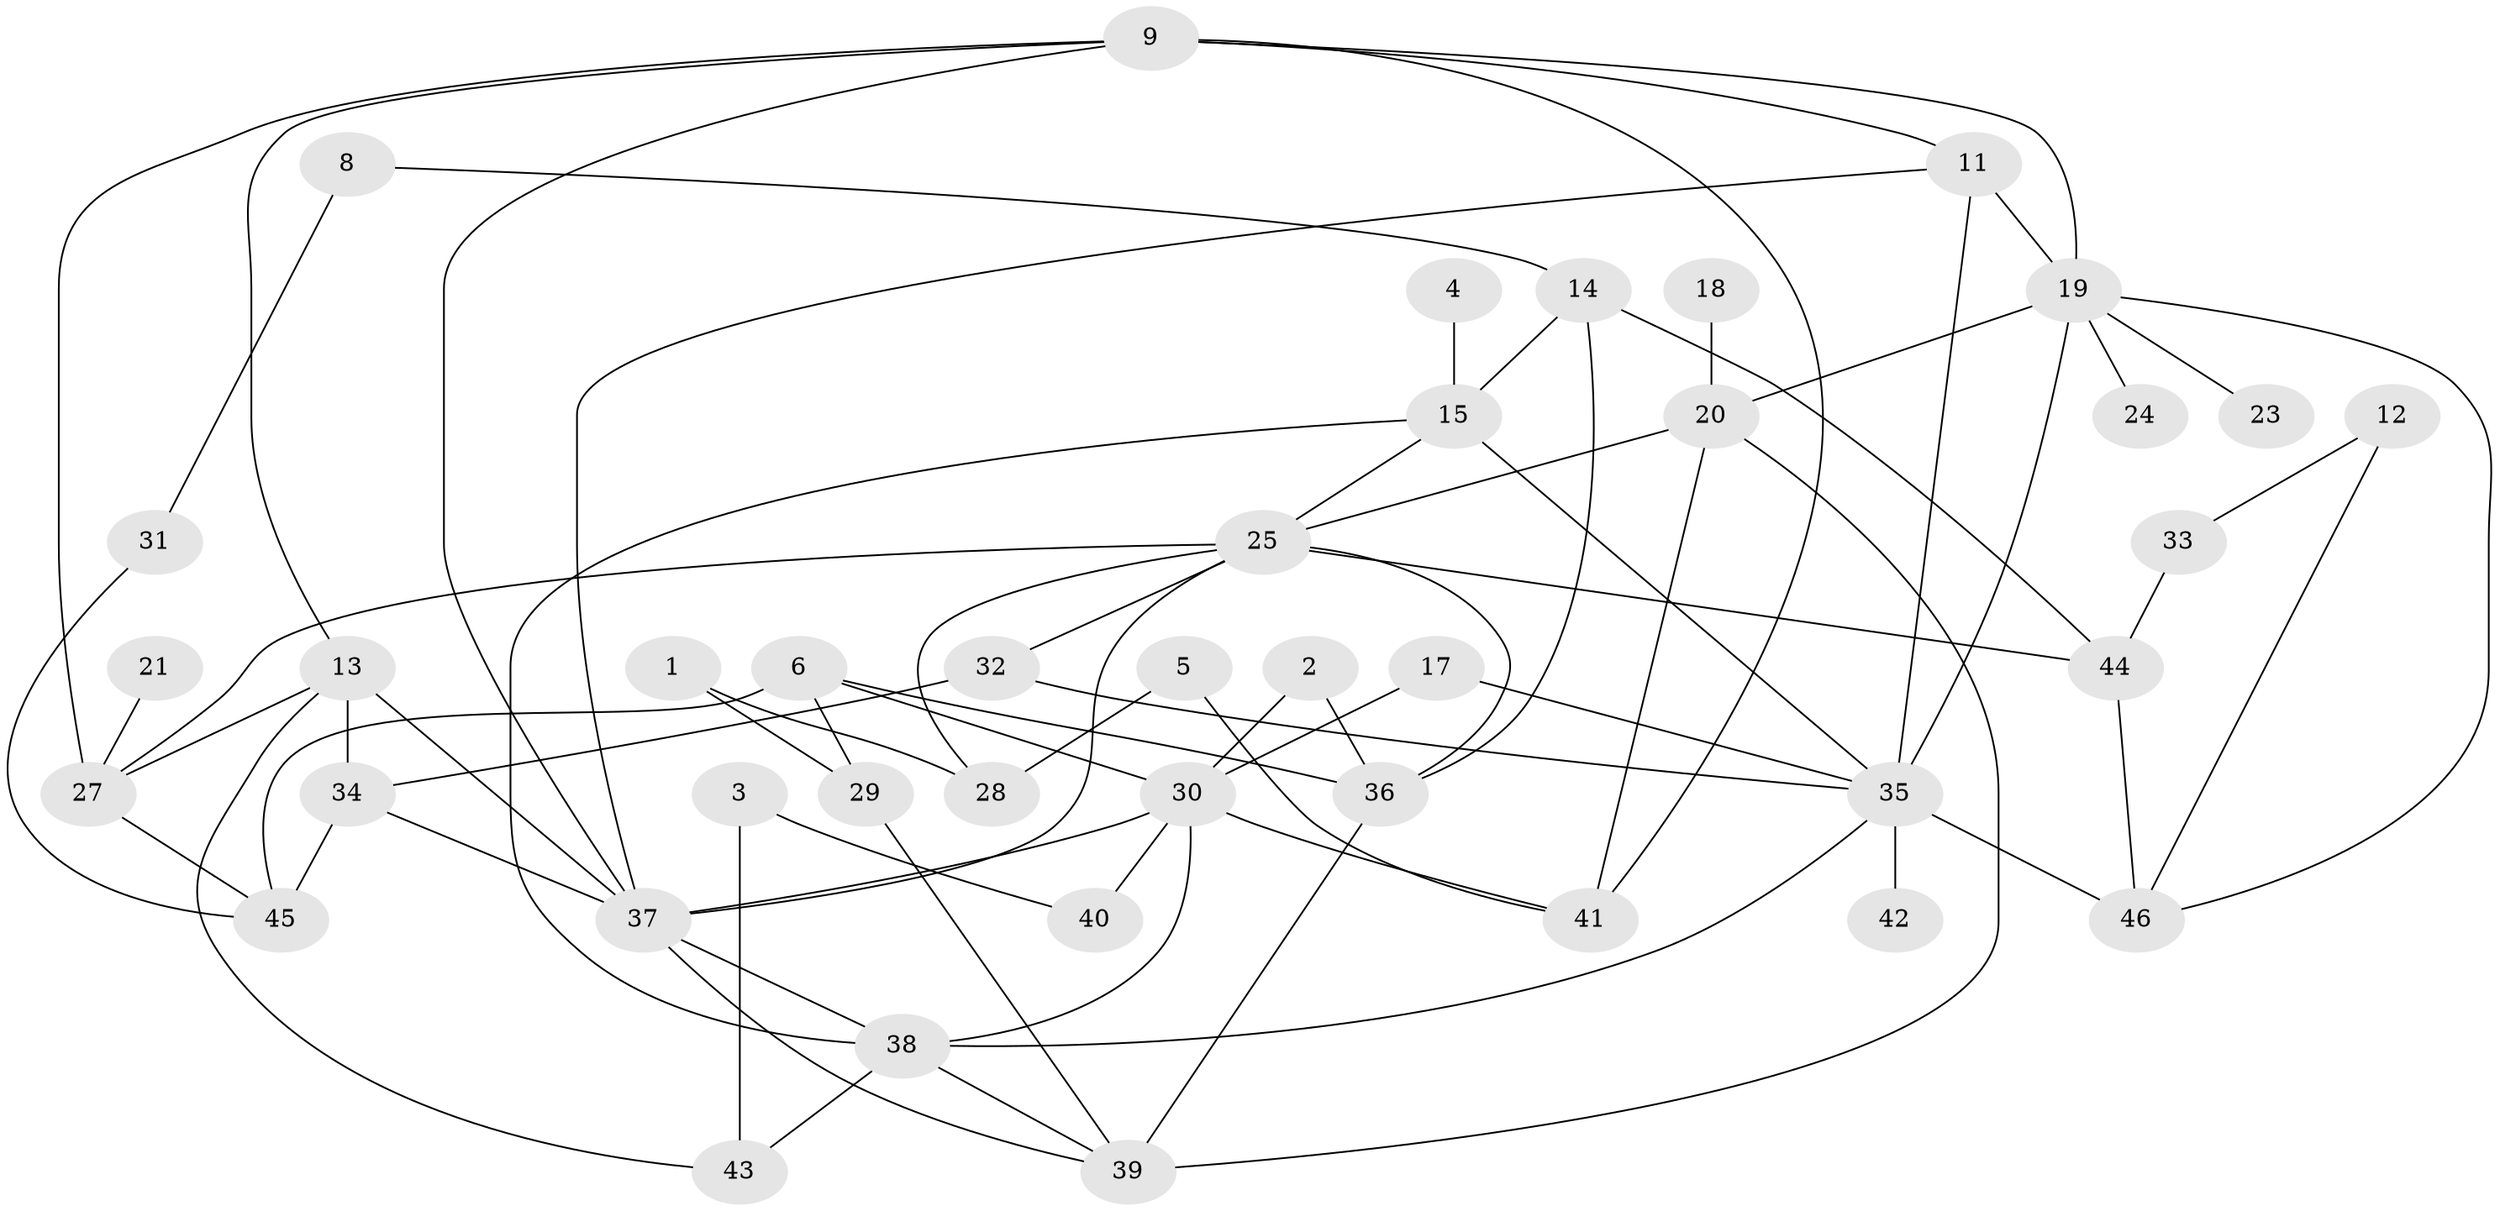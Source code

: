// original degree distribution, {1: 0.15384615384615385, 3: 0.24175824175824176, 4: 0.17582417582417584, 2: 0.2857142857142857, 5: 0.054945054945054944, 0: 0.04395604395604396, 7: 0.01098901098901099, 6: 0.03296703296703297}
// Generated by graph-tools (version 1.1) at 2025/49/03/09/25 03:49:15]
// undirected, 41 vertices, 75 edges
graph export_dot {
graph [start="1"]
  node [color=gray90,style=filled];
  1;
  2;
  3;
  4;
  5;
  6;
  8;
  9;
  11;
  12;
  13;
  14;
  15;
  17;
  18;
  19;
  20;
  21;
  23;
  24;
  25;
  27;
  28;
  29;
  30;
  31;
  32;
  33;
  34;
  35;
  36;
  37;
  38;
  39;
  40;
  41;
  42;
  43;
  44;
  45;
  46;
  1 -- 28 [weight=1.0];
  1 -- 29 [weight=2.0];
  2 -- 30 [weight=1.0];
  2 -- 36 [weight=1.0];
  3 -- 40 [weight=1.0];
  3 -- 43 [weight=1.0];
  4 -- 15 [weight=1.0];
  5 -- 28 [weight=1.0];
  5 -- 41 [weight=1.0];
  6 -- 29 [weight=1.0];
  6 -- 30 [weight=1.0];
  6 -- 36 [weight=1.0];
  6 -- 45 [weight=1.0];
  8 -- 14 [weight=1.0];
  8 -- 31 [weight=1.0];
  9 -- 11 [weight=1.0];
  9 -- 13 [weight=1.0];
  9 -- 19 [weight=1.0];
  9 -- 27 [weight=1.0];
  9 -- 37 [weight=1.0];
  9 -- 41 [weight=1.0];
  11 -- 19 [weight=1.0];
  11 -- 35 [weight=1.0];
  11 -- 37 [weight=1.0];
  12 -- 33 [weight=1.0];
  12 -- 46 [weight=1.0];
  13 -- 27 [weight=1.0];
  13 -- 34 [weight=1.0];
  13 -- 37 [weight=1.0];
  13 -- 43 [weight=1.0];
  14 -- 15 [weight=1.0];
  14 -- 36 [weight=1.0];
  14 -- 44 [weight=1.0];
  15 -- 25 [weight=1.0];
  15 -- 35 [weight=1.0];
  15 -- 38 [weight=1.0];
  17 -- 30 [weight=1.0];
  17 -- 35 [weight=1.0];
  18 -- 20 [weight=1.0];
  19 -- 20 [weight=1.0];
  19 -- 23 [weight=1.0];
  19 -- 24 [weight=1.0];
  19 -- 35 [weight=1.0];
  19 -- 46 [weight=1.0];
  20 -- 25 [weight=1.0];
  20 -- 39 [weight=2.0];
  20 -- 41 [weight=1.0];
  21 -- 27 [weight=1.0];
  25 -- 27 [weight=1.0];
  25 -- 28 [weight=1.0];
  25 -- 32 [weight=1.0];
  25 -- 36 [weight=1.0];
  25 -- 37 [weight=1.0];
  25 -- 44 [weight=1.0];
  27 -- 45 [weight=1.0];
  29 -- 39 [weight=1.0];
  30 -- 37 [weight=1.0];
  30 -- 38 [weight=1.0];
  30 -- 40 [weight=1.0];
  30 -- 41 [weight=1.0];
  31 -- 45 [weight=1.0];
  32 -- 34 [weight=1.0];
  32 -- 35 [weight=1.0];
  33 -- 44 [weight=1.0];
  34 -- 37 [weight=1.0];
  34 -- 45 [weight=1.0];
  35 -- 38 [weight=1.0];
  35 -- 42 [weight=1.0];
  35 -- 46 [weight=1.0];
  36 -- 39 [weight=1.0];
  37 -- 38 [weight=1.0];
  37 -- 39 [weight=1.0];
  38 -- 39 [weight=1.0];
  38 -- 43 [weight=1.0];
  44 -- 46 [weight=1.0];
}
